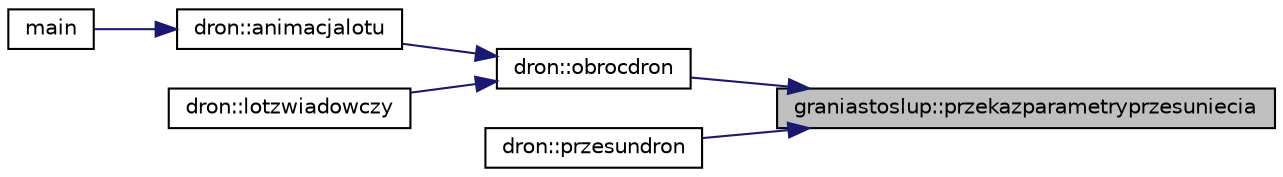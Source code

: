 digraph "graniastoslup::przekazparametryprzesuniecia"
{
 // LATEX_PDF_SIZE
  edge [fontname="Helvetica",fontsize="10",labelfontname="Helvetica",labelfontsize="10"];
  node [fontname="Helvetica",fontsize="10",shape=record];
  rankdir="RL";
  Node1 [label="graniastoslup::przekazparametryprzesuniecia",height=0.2,width=0.4,color="black", fillcolor="grey75", style="filled", fontcolor="black",tooltip="Metoda klasy graniastoslup. | | Argumenty:   | polozenie1 aktualne przesuniecie od polozenia poczatko..."];
  Node1 -> Node2 [dir="back",color="midnightblue",fontsize="10",style="solid"];
  Node2 [label="dron::obrocdron",height=0.2,width=0.4,color="black", fillcolor="white", style="filled",URL="$classdron.html#aebf10ce4ba25127733c1cafee667c247",tooltip="Metoda klasy dron. | | przesuwa i obraca drona do nowych wspolrzednych drona |."];
  Node2 -> Node3 [dir="back",color="midnightblue",fontsize="10",style="solid"];
  Node3 [label="dron::animacjalotu",height=0.2,width=0.4,color="black", fillcolor="white", style="filled",URL="$classdron.html#a4fe83415726ebc798e1ac6b37341ec70",tooltip="Metoda klasy dron. | | animuje przelot drona dla gnuplota |."];
  Node3 -> Node4 [dir="back",color="midnightblue",fontsize="10",style="solid"];
  Node4 [label="main",height=0.2,width=0.4,color="black", fillcolor="white", style="filled",URL="$app_2main_8cpp.html#ae66f6b31b5ad750f1fe042a706a4e3d4",tooltip=" "];
  Node2 -> Node5 [dir="back",color="midnightblue",fontsize="10",style="solid"];
  Node5 [label="dron::lotzwiadowczy",height=0.2,width=0.4,color="black", fillcolor="white", style="filled",URL="$classdron.html#a419e2f9d75926b103d7e0a6faff947f0",tooltip="Metoda klasy dron. Nie dziala | | animuje lot zwiadowczy drona |."];
  Node1 -> Node6 [dir="back",color="midnightblue",fontsize="10",style="solid"];
  Node6 [label="dron::przesundron",height=0.2,width=0.4,color="black", fillcolor="white", style="filled",URL="$classdron.html#a412a29f8b5b44daa1e4ef7c0098c68b6",tooltip="Metoda klasy dron. | | przesuwa drona do nowych wspolrzednych drona |."];
}
